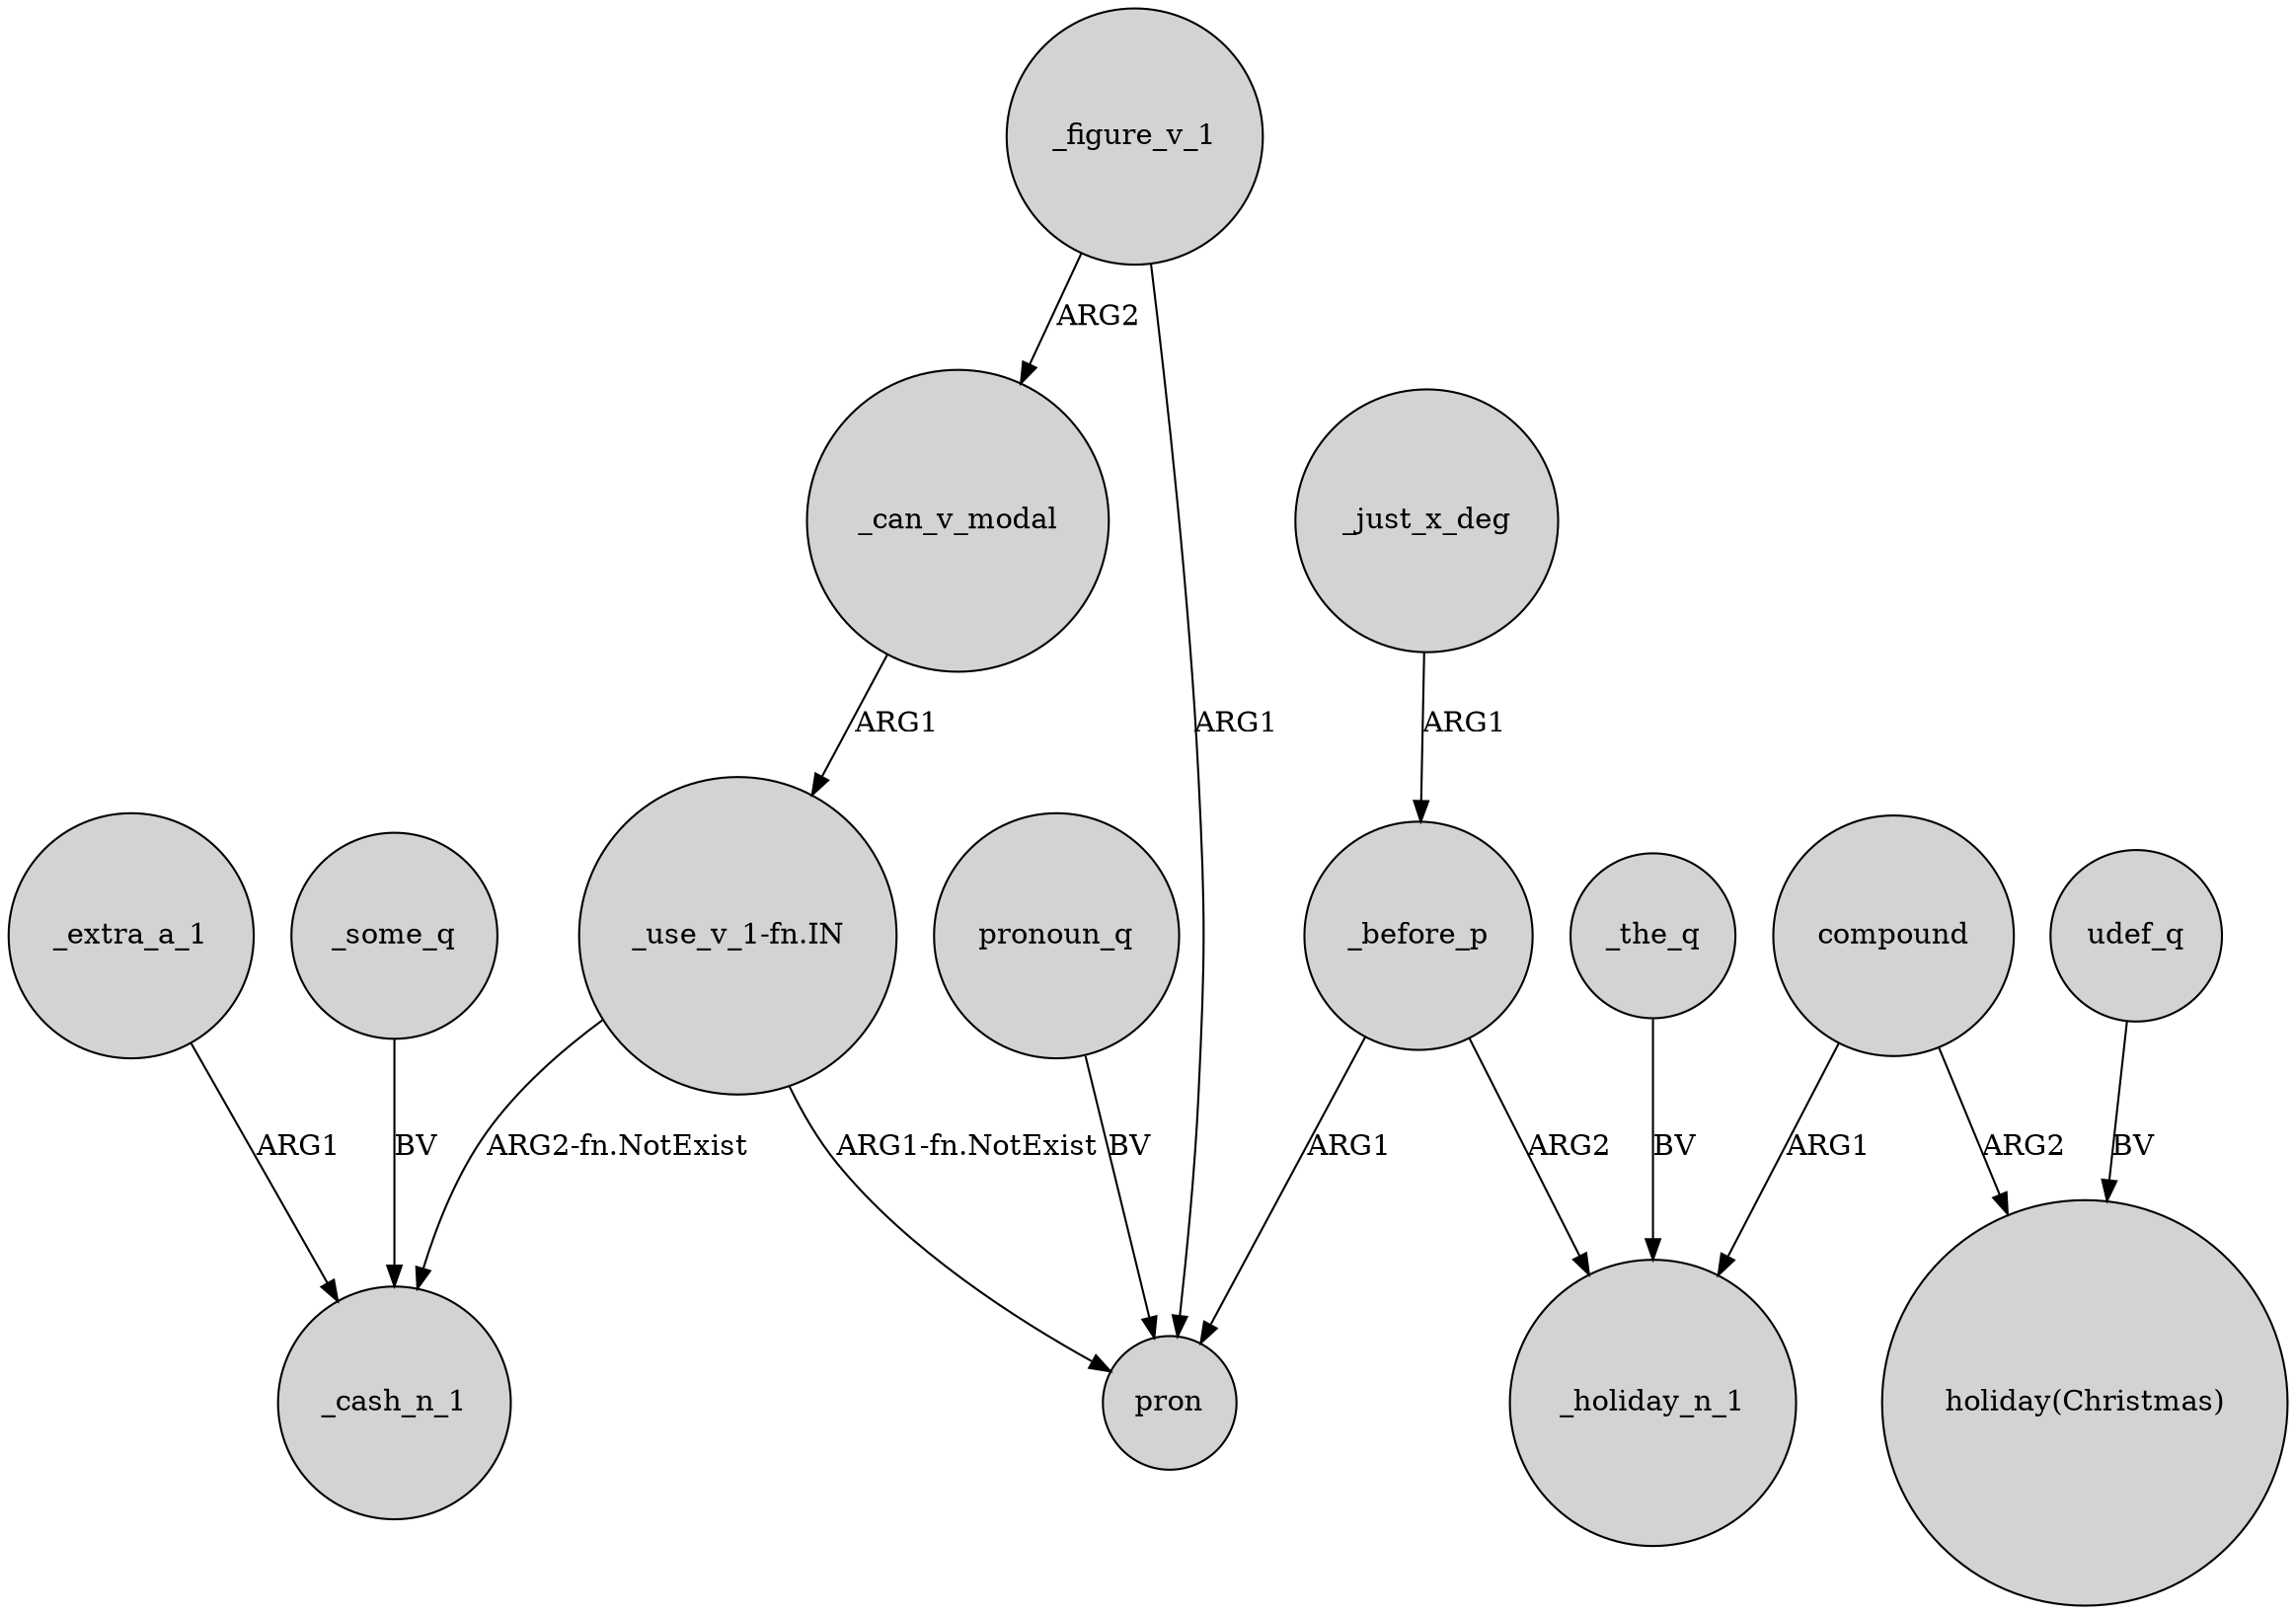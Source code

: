 digraph {
	node [shape=circle style=filled]
	_some_q -> _cash_n_1 [label=BV]
	"_use_v_1-fn.IN" -> pron [label="ARG1-fn.NotExist"]
	_extra_a_1 -> _cash_n_1 [label=ARG1]
	compound -> "holiday(Christmas)" [label=ARG2]
	_the_q -> _holiday_n_1 [label=BV]
	_before_p -> pron [label=ARG1]
	_figure_v_1 -> pron [label=ARG1]
	_figure_v_1 -> _can_v_modal [label=ARG2]
	_can_v_modal -> "_use_v_1-fn.IN" [label=ARG1]
	"_use_v_1-fn.IN" -> _cash_n_1 [label="ARG2-fn.NotExist"]
	_just_x_deg -> _before_p [label=ARG1]
	compound -> _holiday_n_1 [label=ARG1]
	udef_q -> "holiday(Christmas)" [label=BV]
	_before_p -> _holiday_n_1 [label=ARG2]
	pronoun_q -> pron [label=BV]
}
